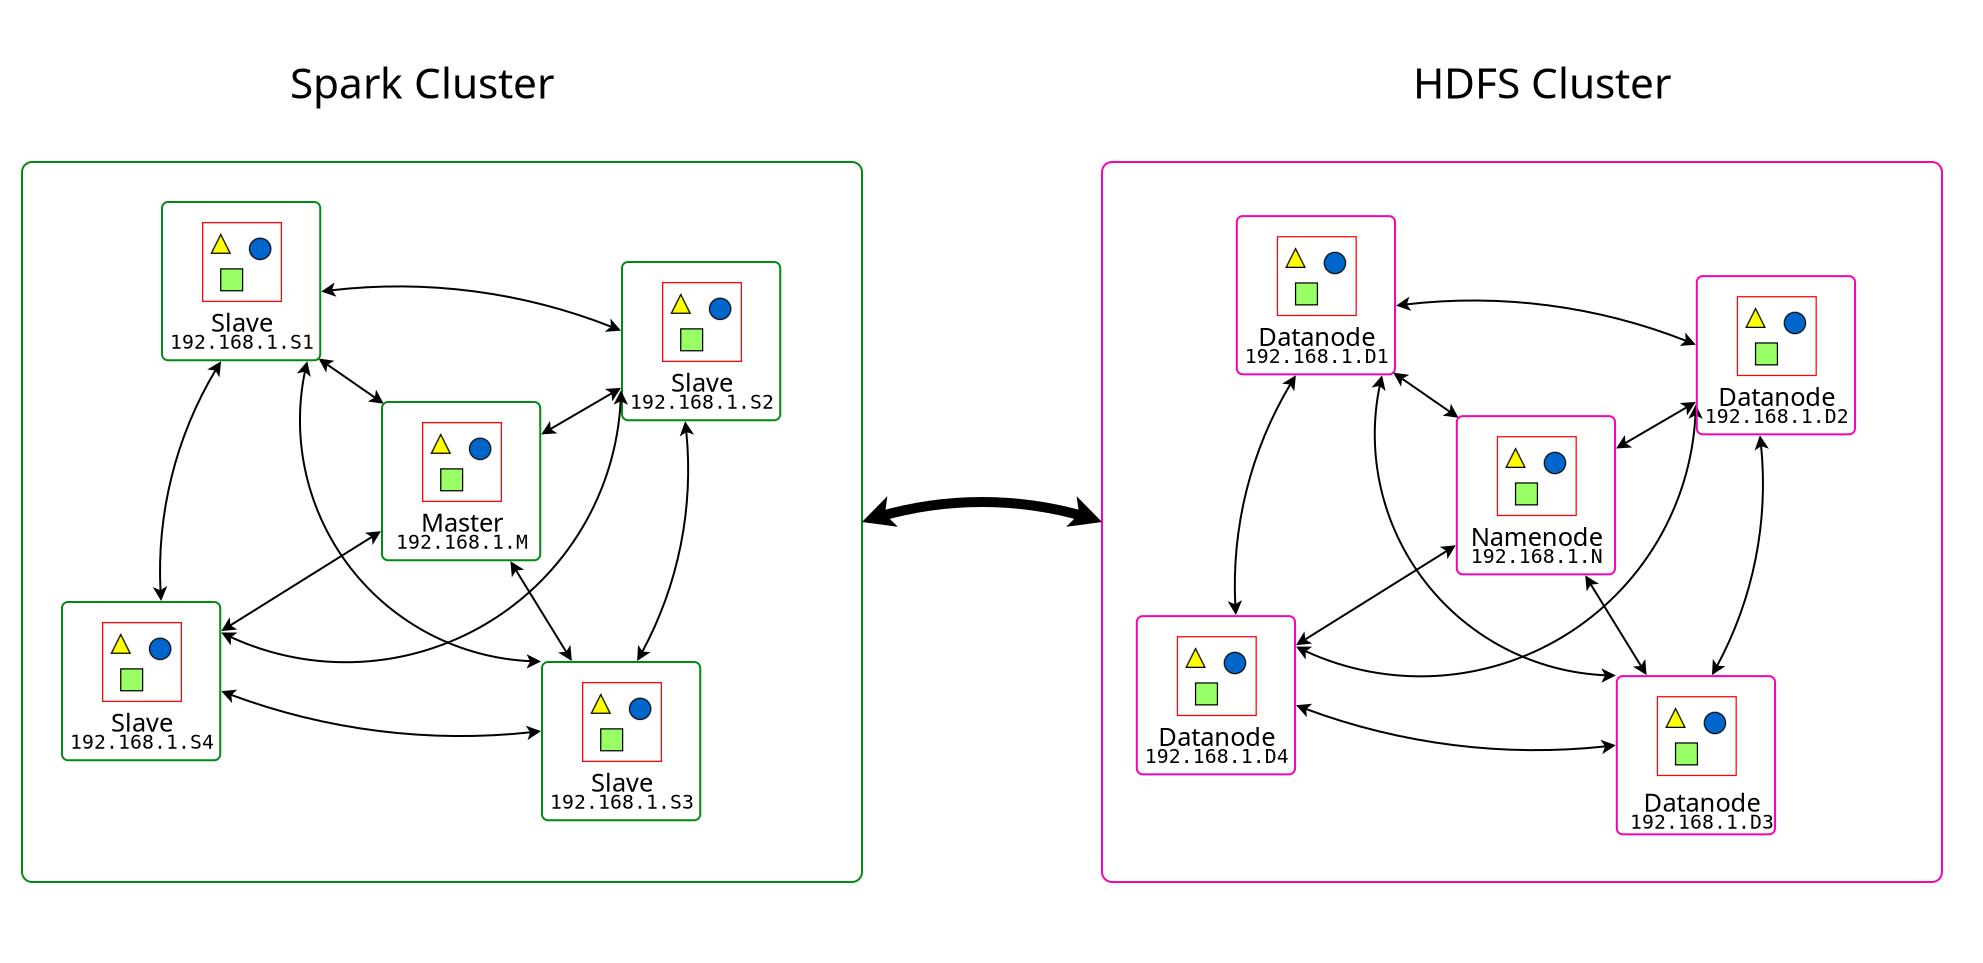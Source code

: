 <?xml version="1.0" encoding="UTF-8"?>
<dia:diagram xmlns:dia="http://www.lysator.liu.se/~alla/dia/">
  <dia:layer name="Background" visible="true" active="true">
    <dia:object type="Standard - Box" version="0" id="O0">
      <dia:attribute name="obj_pos">
        <dia:point val="-51,-6"/>
      </dia:attribute>
      <dia:attribute name="obj_bb">
        <dia:rectangle val="-51.05,-6.05;48.05,42.05"/>
      </dia:attribute>
      <dia:attribute name="elem_corner">
        <dia:point val="-51,-6"/>
      </dia:attribute>
      <dia:attribute name="elem_width">
        <dia:real val="99"/>
      </dia:attribute>
      <dia:attribute name="elem_height">
        <dia:real val="48"/>
      </dia:attribute>
      <dia:attribute name="border_width">
        <dia:real val="0.1"/>
      </dia:attribute>
      <dia:attribute name="border_color">
        <dia:color val="#ffffff"/>
      </dia:attribute>
      <dia:attribute name="show_background">
        <dia:boolean val="true"/>
      </dia:attribute>
    </dia:object>
    <dia:object type="Standard - Box" version="0" id="O1">
      <dia:attribute name="obj_pos">
        <dia:point val="4,2"/>
      </dia:attribute>
      <dia:attribute name="obj_bb">
        <dia:rectangle val="3.95,1.95;46.05,38.05"/>
      </dia:attribute>
      <dia:attribute name="elem_corner">
        <dia:point val="4,2"/>
      </dia:attribute>
      <dia:attribute name="elem_width">
        <dia:real val="42"/>
      </dia:attribute>
      <dia:attribute name="elem_height">
        <dia:real val="36"/>
      </dia:attribute>
      <dia:attribute name="border_width">
        <dia:real val="0.1"/>
      </dia:attribute>
      <dia:attribute name="border_color">
        <dia:color val="#f403b7"/>
      </dia:attribute>
      <dia:attribute name="show_background">
        <dia:boolean val="true"/>
      </dia:attribute>
      <dia:attribute name="corner_radius">
        <dia:real val="0.5"/>
      </dia:attribute>
    </dia:object>
    <dia:object type="Standard - Box" version="0" id="O2">
      <dia:attribute name="obj_pos">
        <dia:point val="-50,2"/>
      </dia:attribute>
      <dia:attribute name="obj_bb">
        <dia:rectangle val="-50.05,1.95;-7.95,38.05"/>
      </dia:attribute>
      <dia:attribute name="elem_corner">
        <dia:point val="-50,2"/>
      </dia:attribute>
      <dia:attribute name="elem_width">
        <dia:real val="42"/>
      </dia:attribute>
      <dia:attribute name="elem_height">
        <dia:real val="36"/>
      </dia:attribute>
      <dia:attribute name="border_width">
        <dia:real val="0.1"/>
      </dia:attribute>
      <dia:attribute name="border_color">
        <dia:color val="#008b11"/>
      </dia:attribute>
      <dia:attribute name="show_background">
        <dia:boolean val="true"/>
      </dia:attribute>
      <dia:attribute name="corner_radius">
        <dia:real val="0.5"/>
      </dia:attribute>
    </dia:object>
    <dia:object type="Standard - Box" version="0" id="O3">
      <dia:attribute name="obj_pos">
        <dia:point val="10.74,4.705"/>
      </dia:attribute>
      <dia:attribute name="obj_bb">
        <dia:rectangle val="10.69,4.655;18.702,12.667"/>
      </dia:attribute>
      <dia:attribute name="elem_corner">
        <dia:point val="10.74,4.705"/>
      </dia:attribute>
      <dia:attribute name="elem_width">
        <dia:real val="7.912"/>
      </dia:attribute>
      <dia:attribute name="elem_height">
        <dia:real val="7.912"/>
      </dia:attribute>
      <dia:attribute name="border_width">
        <dia:real val="0.1"/>
      </dia:attribute>
      <dia:attribute name="border_color">
        <dia:color val="#f403b7"/>
      </dia:attribute>
      <dia:attribute name="show_background">
        <dia:boolean val="false"/>
      </dia:attribute>
      <dia:attribute name="corner_radius">
        <dia:real val="0.3"/>
      </dia:attribute>
    </dia:object>
    <dia:object type="Standard - Image" version="0" id="O4">
      <dia:attribute name="obj_pos">
        <dia:point val="12.74,5.705"/>
      </dia:attribute>
      <dia:attribute name="obj_bb">
        <dia:rectangle val="12.69,5.655;16.79,9.755"/>
      </dia:attribute>
      <dia:attribute name="elem_corner">
        <dia:point val="12.74,5.705"/>
      </dia:attribute>
      <dia:attribute name="elem_width">
        <dia:real val="4"/>
      </dia:attribute>
      <dia:attribute name="elem_height">
        <dia:real val="4"/>
      </dia:attribute>
      <dia:attribute name="draw_border">
        <dia:boolean val="false"/>
      </dia:attribute>
      <dia:attribute name="keep_aspect">
        <dia:boolean val="true"/>
      </dia:attribute>
      <dia:attribute name="file">
        <dia:string>#/home/regis/projets/openclassrooms/dataarchitect/extras/fontawesome/Font-Awesome-SVG-PNG/black/svg/laptop.svg#</dia:string>
      </dia:attribute>
    </dia:object>
    <dia:object type="Standard - Text" version="1" id="O5">
      <dia:attribute name="obj_pos">
        <dia:point val="14.74,10.705"/>
      </dia:attribute>
      <dia:attribute name="obj_bb">
        <dia:rectangle val="11.91,9.994;17.57,11.416"/>
      </dia:attribute>
      <dia:attribute name="text">
        <dia:composite type="text">
          <dia:attribute name="string">
            <dia:string>#Datanode#</dia:string>
          </dia:attribute>
          <dia:attribute name="font">
            <dia:font family="Ubuntu" style="0" name="Courier"/>
          </dia:attribute>
          <dia:attribute name="height">
            <dia:real val="1.587"/>
          </dia:attribute>
          <dia:attribute name="pos">
            <dia:point val="14.74,11.176"/>
          </dia:attribute>
          <dia:attribute name="color">
            <dia:color val="#000000"/>
          </dia:attribute>
          <dia:attribute name="alignment">
            <dia:enum val="1"/>
          </dia:attribute>
        </dia:composite>
      </dia:attribute>
      <dia:attribute name="valign">
        <dia:enum val="2"/>
      </dia:attribute>
    </dia:object>
    <dia:object type="Standard - Text" version="1" id="O6">
      <dia:attribute name="obj_pos">
        <dia:point val="14.74,11.705"/>
      </dia:attribute>
      <dia:attribute name="obj_bb">
        <dia:rectangle val="11.17,11.13;18.31,12.28"/>
      </dia:attribute>
      <dia:attribute name="text">
        <dia:composite type="text">
          <dia:attribute name="string">
            <dia:string>#192.168.1.D1#</dia:string>
          </dia:attribute>
          <dia:attribute name="font">
            <dia:font family="DejaVu Sans Mono" style="0" name="Courier"/>
          </dia:attribute>
          <dia:attribute name="height">
            <dia:real val="1.235"/>
          </dia:attribute>
          <dia:attribute name="pos">
            <dia:point val="14.74,12.047"/>
          </dia:attribute>
          <dia:attribute name="color">
            <dia:color val="#000000"/>
          </dia:attribute>
          <dia:attribute name="alignment">
            <dia:enum val="1"/>
          </dia:attribute>
        </dia:composite>
      </dia:attribute>
      <dia:attribute name="valign">
        <dia:enum val="2"/>
      </dia:attribute>
    </dia:object>
    <dia:object type="Standard - Line" version="0" id="O7">
      <dia:attribute name="obj_pos">
        <dia:point val="21.828,14.793"/>
      </dia:attribute>
      <dia:attribute name="obj_bb">
        <dia:rectangle val="18.495,12.46;21.898,14.863"/>
      </dia:attribute>
      <dia:attribute name="conn_endpoints">
        <dia:point val="21.828,14.793"/>
        <dia:point val="18.564,12.529"/>
      </dia:attribute>
      <dia:attribute name="numcp">
        <dia:int val="1"/>
      </dia:attribute>
      <dia:attribute name="start_arrow">
        <dia:enum val="22"/>
      </dia:attribute>
      <dia:attribute name="start_arrow_length">
        <dia:real val="0.5"/>
      </dia:attribute>
      <dia:attribute name="start_arrow_width">
        <dia:real val="0.5"/>
      </dia:attribute>
      <dia:attribute name="end_arrow">
        <dia:enum val="22"/>
      </dia:attribute>
      <dia:attribute name="end_arrow_length">
        <dia:real val="0.5"/>
      </dia:attribute>
      <dia:attribute name="end_arrow_width">
        <dia:real val="0.5"/>
      </dia:attribute>
      <dia:connections>
        <dia:connection handle="0" to="O8" connection="0"/>
        <dia:connection handle="1" to="O3" connection="7"/>
      </dia:connections>
    </dia:object>
    <dia:object type="Standard - Box" version="0" id="O8">
      <dia:attribute name="obj_pos">
        <dia:point val="21.74,14.705"/>
      </dia:attribute>
      <dia:attribute name="obj_bb">
        <dia:rectangle val="21.69,14.655;29.702,22.667"/>
      </dia:attribute>
      <dia:attribute name="elem_corner">
        <dia:point val="21.74,14.705"/>
      </dia:attribute>
      <dia:attribute name="elem_width">
        <dia:real val="7.912"/>
      </dia:attribute>
      <dia:attribute name="elem_height">
        <dia:real val="7.912"/>
      </dia:attribute>
      <dia:attribute name="border_width">
        <dia:real val="0.1"/>
      </dia:attribute>
      <dia:attribute name="border_color">
        <dia:color val="#f403b7"/>
      </dia:attribute>
      <dia:attribute name="show_background">
        <dia:boolean val="false"/>
      </dia:attribute>
      <dia:attribute name="corner_radius">
        <dia:real val="0.3"/>
      </dia:attribute>
    </dia:object>
    <dia:object type="Standard - Text" version="1" id="O9">
      <dia:attribute name="obj_pos">
        <dia:point val="25.74,20.705"/>
      </dia:attribute>
      <dia:attribute name="obj_bb">
        <dia:rectangle val="22.576,19.994;28.904,21.416"/>
      </dia:attribute>
      <dia:attribute name="text">
        <dia:composite type="text">
          <dia:attribute name="string">
            <dia:string>#Namenode#</dia:string>
          </dia:attribute>
          <dia:attribute name="font">
            <dia:font family="Ubuntu" style="0" name="Courier"/>
          </dia:attribute>
          <dia:attribute name="height">
            <dia:real val="1.587"/>
          </dia:attribute>
          <dia:attribute name="pos">
            <dia:point val="25.74,21.176"/>
          </dia:attribute>
          <dia:attribute name="color">
            <dia:color val="#000000"/>
          </dia:attribute>
          <dia:attribute name="alignment">
            <dia:enum val="1"/>
          </dia:attribute>
        </dia:composite>
      </dia:attribute>
      <dia:attribute name="valign">
        <dia:enum val="2"/>
      </dia:attribute>
    </dia:object>
    <dia:object type="Standard - Image" version="0" id="O10">
      <dia:attribute name="obj_pos">
        <dia:point val="23.74,15.705"/>
      </dia:attribute>
      <dia:attribute name="obj_bb">
        <dia:rectangle val="23.69,15.655;27.79,19.755"/>
      </dia:attribute>
      <dia:attribute name="elem_corner">
        <dia:point val="23.74,15.705"/>
      </dia:attribute>
      <dia:attribute name="elem_width">
        <dia:real val="4"/>
      </dia:attribute>
      <dia:attribute name="elem_height">
        <dia:real val="4"/>
      </dia:attribute>
      <dia:attribute name="draw_border">
        <dia:boolean val="false"/>
      </dia:attribute>
      <dia:attribute name="keep_aspect">
        <dia:boolean val="true"/>
      </dia:attribute>
      <dia:attribute name="file">
        <dia:string>#/home/regis/projets/openclassrooms/dataarchitect/extras/fontawesome/Font-Awesome-SVG-PNG/black/svg/laptop.svg#</dia:string>
      </dia:attribute>
    </dia:object>
    <dia:object type="Standard - Text" version="1" id="O11">
      <dia:attribute name="obj_pos">
        <dia:point val="25.74,21.705"/>
      </dia:attribute>
      <dia:attribute name="obj_bb">
        <dia:rectangle val="22.468,21.13;29.012,22.28"/>
      </dia:attribute>
      <dia:attribute name="text">
        <dia:composite type="text">
          <dia:attribute name="string">
            <dia:string>#192.168.1.N#</dia:string>
          </dia:attribute>
          <dia:attribute name="font">
            <dia:font family="DejaVu Sans Mono" style="0" name="Courier"/>
          </dia:attribute>
          <dia:attribute name="height">
            <dia:real val="1.235"/>
          </dia:attribute>
          <dia:attribute name="pos">
            <dia:point val="25.74,22.047"/>
          </dia:attribute>
          <dia:attribute name="color">
            <dia:color val="#000000"/>
          </dia:attribute>
          <dia:attribute name="alignment">
            <dia:enum val="1"/>
          </dia:attribute>
        </dia:composite>
      </dia:attribute>
      <dia:attribute name="valign">
        <dia:enum val="2"/>
      </dia:attribute>
    </dia:object>
    <dia:object type="Standard - Box" version="0" id="O12">
      <dia:attribute name="obj_pos">
        <dia:point val="29.74,27.705"/>
      </dia:attribute>
      <dia:attribute name="obj_bb">
        <dia:rectangle val="29.69,27.655;37.702,35.667"/>
      </dia:attribute>
      <dia:attribute name="elem_corner">
        <dia:point val="29.74,27.705"/>
      </dia:attribute>
      <dia:attribute name="elem_width">
        <dia:real val="7.912"/>
      </dia:attribute>
      <dia:attribute name="elem_height">
        <dia:real val="7.912"/>
      </dia:attribute>
      <dia:attribute name="border_width">
        <dia:real val="0.1"/>
      </dia:attribute>
      <dia:attribute name="border_color">
        <dia:color val="#f403b7"/>
      </dia:attribute>
      <dia:attribute name="show_background">
        <dia:boolean val="false"/>
      </dia:attribute>
      <dia:attribute name="corner_radius">
        <dia:real val="0.3"/>
      </dia:attribute>
    </dia:object>
    <dia:object type="Standard - Image" version="0" id="O13">
      <dia:attribute name="obj_pos">
        <dia:point val="31.74,28.705"/>
      </dia:attribute>
      <dia:attribute name="obj_bb">
        <dia:rectangle val="31.69,28.655;35.79,32.755"/>
      </dia:attribute>
      <dia:attribute name="elem_corner">
        <dia:point val="31.74,28.705"/>
      </dia:attribute>
      <dia:attribute name="elem_width">
        <dia:real val="4"/>
      </dia:attribute>
      <dia:attribute name="elem_height">
        <dia:real val="4"/>
      </dia:attribute>
      <dia:attribute name="draw_border">
        <dia:boolean val="false"/>
      </dia:attribute>
      <dia:attribute name="keep_aspect">
        <dia:boolean val="true"/>
      </dia:attribute>
      <dia:attribute name="file">
        <dia:string>#/home/regis/projets/openclassrooms/dataarchitect/extras/fontawesome/Font-Awesome-SVG-PNG/black/svg/laptop.svg#</dia:string>
      </dia:attribute>
    </dia:object>
    <dia:object type="Standard - Text" version="1" id="O14">
      <dia:attribute name="obj_pos">
        <dia:point val="34,34"/>
      </dia:attribute>
      <dia:attribute name="obj_bb">
        <dia:rectangle val="31.17,33.289;36.83,34.711"/>
      </dia:attribute>
      <dia:attribute name="text">
        <dia:composite type="text">
          <dia:attribute name="string">
            <dia:string>#Datanode#</dia:string>
          </dia:attribute>
          <dia:attribute name="font">
            <dia:font family="Ubuntu" style="0" name="Courier"/>
          </dia:attribute>
          <dia:attribute name="height">
            <dia:real val="1.587"/>
          </dia:attribute>
          <dia:attribute name="pos">
            <dia:point val="34,34.471"/>
          </dia:attribute>
          <dia:attribute name="color">
            <dia:color val="#000000"/>
          </dia:attribute>
          <dia:attribute name="alignment">
            <dia:enum val="1"/>
          </dia:attribute>
        </dia:composite>
      </dia:attribute>
      <dia:attribute name="valign">
        <dia:enum val="2"/>
      </dia:attribute>
    </dia:object>
    <dia:object type="Standard - Text" version="1" id="O15">
      <dia:attribute name="obj_pos">
        <dia:point val="34,35"/>
      </dia:attribute>
      <dia:attribute name="obj_bb">
        <dia:rectangle val="30.43,34.425;37.57,35.575"/>
      </dia:attribute>
      <dia:attribute name="text">
        <dia:composite type="text">
          <dia:attribute name="string">
            <dia:string>#192.168.1.D3#</dia:string>
          </dia:attribute>
          <dia:attribute name="font">
            <dia:font family="DejaVu Sans Mono" style="0" name="Courier"/>
          </dia:attribute>
          <dia:attribute name="height">
            <dia:real val="1.235"/>
          </dia:attribute>
          <dia:attribute name="pos">
            <dia:point val="34,35.343"/>
          </dia:attribute>
          <dia:attribute name="color">
            <dia:color val="#000000"/>
          </dia:attribute>
          <dia:attribute name="alignment">
            <dia:enum val="1"/>
          </dia:attribute>
        </dia:composite>
      </dia:attribute>
      <dia:attribute name="valign">
        <dia:enum val="2"/>
      </dia:attribute>
    </dia:object>
    <dia:object type="Standard - Box" version="0" id="O16">
      <dia:attribute name="obj_pos">
        <dia:point val="5.74,24.705"/>
      </dia:attribute>
      <dia:attribute name="obj_bb">
        <dia:rectangle val="5.69,24.655;13.702,32.667"/>
      </dia:attribute>
      <dia:attribute name="elem_corner">
        <dia:point val="5.74,24.705"/>
      </dia:attribute>
      <dia:attribute name="elem_width">
        <dia:real val="7.912"/>
      </dia:attribute>
      <dia:attribute name="elem_height">
        <dia:real val="7.912"/>
      </dia:attribute>
      <dia:attribute name="border_width">
        <dia:real val="0.1"/>
      </dia:attribute>
      <dia:attribute name="border_color">
        <dia:color val="#f403b7"/>
      </dia:attribute>
      <dia:attribute name="show_background">
        <dia:boolean val="false"/>
      </dia:attribute>
      <dia:attribute name="corner_radius">
        <dia:real val="0.3"/>
      </dia:attribute>
    </dia:object>
    <dia:object type="Standard - Image" version="0" id="O17">
      <dia:attribute name="obj_pos">
        <dia:point val="7.74,25.705"/>
      </dia:attribute>
      <dia:attribute name="obj_bb">
        <dia:rectangle val="7.69,25.655;11.79,29.755"/>
      </dia:attribute>
      <dia:attribute name="elem_corner">
        <dia:point val="7.74,25.705"/>
      </dia:attribute>
      <dia:attribute name="elem_width">
        <dia:real val="4"/>
      </dia:attribute>
      <dia:attribute name="elem_height">
        <dia:real val="4"/>
      </dia:attribute>
      <dia:attribute name="draw_border">
        <dia:boolean val="false"/>
      </dia:attribute>
      <dia:attribute name="keep_aspect">
        <dia:boolean val="true"/>
      </dia:attribute>
      <dia:attribute name="file">
        <dia:string>#/home/regis/projets/openclassrooms/dataarchitect/extras/fontawesome/Font-Awesome-SVG-PNG/black/svg/laptop.svg#</dia:string>
      </dia:attribute>
    </dia:object>
    <dia:object type="Standard - Text" version="1" id="O18">
      <dia:attribute name="obj_pos">
        <dia:point val="9.74,30.705"/>
      </dia:attribute>
      <dia:attribute name="obj_bb">
        <dia:rectangle val="6.91,29.994;12.57,31.416"/>
      </dia:attribute>
      <dia:attribute name="text">
        <dia:composite type="text">
          <dia:attribute name="string">
            <dia:string>#Datanode#</dia:string>
          </dia:attribute>
          <dia:attribute name="font">
            <dia:font family="Ubuntu" style="0" name="Courier"/>
          </dia:attribute>
          <dia:attribute name="height">
            <dia:real val="1.587"/>
          </dia:attribute>
          <dia:attribute name="pos">
            <dia:point val="9.74,31.176"/>
          </dia:attribute>
          <dia:attribute name="color">
            <dia:color val="#000000"/>
          </dia:attribute>
          <dia:attribute name="alignment">
            <dia:enum val="1"/>
          </dia:attribute>
        </dia:composite>
      </dia:attribute>
      <dia:attribute name="valign">
        <dia:enum val="2"/>
      </dia:attribute>
    </dia:object>
    <dia:object type="Standard - Text" version="1" id="O19">
      <dia:attribute name="obj_pos">
        <dia:point val="9.74,31.705"/>
      </dia:attribute>
      <dia:attribute name="obj_bb">
        <dia:rectangle val="6.17,31.13;13.31,32.28"/>
      </dia:attribute>
      <dia:attribute name="text">
        <dia:composite type="text">
          <dia:attribute name="string">
            <dia:string>#192.168.1.D4#</dia:string>
          </dia:attribute>
          <dia:attribute name="font">
            <dia:font family="DejaVu Sans Mono" style="0" name="Courier"/>
          </dia:attribute>
          <dia:attribute name="height">
            <dia:real val="1.235"/>
          </dia:attribute>
          <dia:attribute name="pos">
            <dia:point val="9.74,32.047"/>
          </dia:attribute>
          <dia:attribute name="color">
            <dia:color val="#000000"/>
          </dia:attribute>
          <dia:attribute name="alignment">
            <dia:enum val="1"/>
          </dia:attribute>
        </dia:composite>
      </dia:attribute>
      <dia:attribute name="valign">
        <dia:enum val="2"/>
      </dia:attribute>
    </dia:object>
    <dia:object type="Standard - Line" version="0" id="O20">
      <dia:attribute name="obj_pos">
        <dia:point val="29.702,16.325"/>
      </dia:attribute>
      <dia:attribute name="obj_bb">
        <dia:rectangle val="29.633,13.929;33.759,16.393"/>
      </dia:attribute>
      <dia:attribute name="conn_endpoints">
        <dia:point val="29.702,16.325"/>
        <dia:point val="33.691,13.998"/>
      </dia:attribute>
      <dia:attribute name="numcp">
        <dia:int val="1"/>
      </dia:attribute>
      <dia:attribute name="start_arrow">
        <dia:enum val="22"/>
      </dia:attribute>
      <dia:attribute name="start_arrow_length">
        <dia:real val="0.5"/>
      </dia:attribute>
      <dia:attribute name="start_arrow_width">
        <dia:real val="0.5"/>
      </dia:attribute>
      <dia:attribute name="end_arrow">
        <dia:enum val="22"/>
      </dia:attribute>
      <dia:attribute name="end_arrow_length">
        <dia:real val="0.5"/>
      </dia:attribute>
      <dia:attribute name="end_arrow_width">
        <dia:real val="0.5"/>
      </dia:attribute>
    </dia:object>
    <dia:object type="Standard - Line" version="0" id="O21">
      <dia:attribute name="obj_pos">
        <dia:point val="28.161,22.667"/>
      </dia:attribute>
      <dia:attribute name="obj_bb">
        <dia:rectangle val="28.093,22.598;31.299,27.724"/>
      </dia:attribute>
      <dia:attribute name="conn_endpoints">
        <dia:point val="28.161,22.667"/>
        <dia:point val="31.231,27.655"/>
      </dia:attribute>
      <dia:attribute name="numcp">
        <dia:int val="1"/>
      </dia:attribute>
      <dia:attribute name="start_arrow">
        <dia:enum val="22"/>
      </dia:attribute>
      <dia:attribute name="start_arrow_length">
        <dia:real val="0.5"/>
      </dia:attribute>
      <dia:attribute name="start_arrow_width">
        <dia:real val="0.5"/>
      </dia:attribute>
      <dia:attribute name="end_arrow">
        <dia:enum val="22"/>
      </dia:attribute>
      <dia:attribute name="end_arrow_length">
        <dia:real val="0.5"/>
      </dia:attribute>
      <dia:attribute name="end_arrow_width">
        <dia:real val="0.5"/>
      </dia:attribute>
    </dia:object>
    <dia:object type="Standard - Line" version="0" id="O22">
      <dia:attribute name="obj_pos">
        <dia:point val="21.69,21.165"/>
      </dia:attribute>
      <dia:attribute name="obj_bb">
        <dia:rectangle val="13.633,21.096;21.759,26.226"/>
      </dia:attribute>
      <dia:attribute name="conn_endpoints">
        <dia:point val="21.69,21.165"/>
        <dia:point val="13.702,26.157"/>
      </dia:attribute>
      <dia:attribute name="numcp">
        <dia:int val="1"/>
      </dia:attribute>
      <dia:attribute name="start_arrow">
        <dia:enum val="22"/>
      </dia:attribute>
      <dia:attribute name="start_arrow_length">
        <dia:real val="0.5"/>
      </dia:attribute>
      <dia:attribute name="start_arrow_width">
        <dia:real val="0.5"/>
      </dia:attribute>
      <dia:attribute name="end_arrow">
        <dia:enum val="22"/>
      </dia:attribute>
      <dia:attribute name="end_arrow_length">
        <dia:real val="0.5"/>
      </dia:attribute>
      <dia:attribute name="end_arrow_width">
        <dia:real val="0.5"/>
      </dia:attribute>
    </dia:object>
    <dia:object type="Standard - Arc" version="0" id="O23">
      <dia:attribute name="obj_pos">
        <dia:point val="14.696,8.661"/>
      </dia:attribute>
      <dia:attribute name="obj_bb">
        <dia:rectangle val="9.372,8.6;14.757,28.722"/>
      </dia:attribute>
      <dia:attribute name="conn_endpoints">
        <dia:point val="14.696,8.661"/>
        <dia:point val="9.696,28.661"/>
      </dia:attribute>
      <dia:attribute name="curve_distance">
        <dia:real val="1"/>
      </dia:attribute>
      <dia:attribute name="start_arrow">
        <dia:enum val="22"/>
      </dia:attribute>
      <dia:attribute name="start_arrow_length">
        <dia:real val="0.5"/>
      </dia:attribute>
      <dia:attribute name="start_arrow_width">
        <dia:real val="0.5"/>
      </dia:attribute>
      <dia:attribute name="end_arrow">
        <dia:enum val="22"/>
      </dia:attribute>
      <dia:attribute name="end_arrow_length">
        <dia:real val="0.5"/>
      </dia:attribute>
      <dia:attribute name="end_arrow_width">
        <dia:real val="0.5"/>
      </dia:attribute>
      <dia:connections>
        <dia:connection handle="0" to="O3" connection="8"/>
        <dia:connection handle="1" to="O16" connection="8"/>
      </dia:connections>
    </dia:object>
    <dia:object type="Standard - Arc" version="0" id="O24">
      <dia:attribute name="obj_pos">
        <dia:point val="9.696,28.661"/>
      </dia:attribute>
      <dia:attribute name="obj_bb">
        <dia:rectangle val="9.64,28.521;33.752,32.052"/>
      </dia:attribute>
      <dia:attribute name="conn_endpoints">
        <dia:point val="9.696,28.661"/>
        <dia:point val="33.696,31.661"/>
      </dia:attribute>
      <dia:attribute name="curve_distance">
        <dia:real val="1"/>
      </dia:attribute>
      <dia:attribute name="start_arrow">
        <dia:enum val="22"/>
      </dia:attribute>
      <dia:attribute name="start_arrow_length">
        <dia:real val="0.5"/>
      </dia:attribute>
      <dia:attribute name="start_arrow_width">
        <dia:real val="0.5"/>
      </dia:attribute>
      <dia:attribute name="end_arrow">
        <dia:enum val="22"/>
      </dia:attribute>
      <dia:attribute name="end_arrow_length">
        <dia:real val="0.5"/>
      </dia:attribute>
      <dia:attribute name="end_arrow_width">
        <dia:real val="0.5"/>
      </dia:attribute>
      <dia:connections>
        <dia:connection handle="0" to="O16" connection="8"/>
        <dia:connection handle="1" to="O12" connection="8"/>
      </dia:connections>
    </dia:object>
    <dia:object type="Standard - Arc" version="0" id="O25">
      <dia:attribute name="obj_pos">
        <dia:point val="33.696,31.661"/>
      </dia:attribute>
      <dia:attribute name="obj_bb">
        <dia:rectangle val="33.629,11.602;38.056,31.72"/>
      </dia:attribute>
      <dia:attribute name="conn_endpoints">
        <dia:point val="33.696,31.661"/>
        <dia:point val="37.696,11.661"/>
      </dia:attribute>
      <dia:attribute name="curve_distance">
        <dia:real val="1"/>
      </dia:attribute>
      <dia:attribute name="start_arrow">
        <dia:enum val="22"/>
      </dia:attribute>
      <dia:attribute name="start_arrow_length">
        <dia:real val="0.5"/>
      </dia:attribute>
      <dia:attribute name="start_arrow_width">
        <dia:real val="0.5"/>
      </dia:attribute>
      <dia:attribute name="end_arrow">
        <dia:enum val="22"/>
      </dia:attribute>
      <dia:attribute name="end_arrow_length">
        <dia:real val="0.5"/>
      </dia:attribute>
      <dia:attribute name="end_arrow_width">
        <dia:real val="0.5"/>
      </dia:attribute>
      <dia:connections>
        <dia:connection handle="0" to="O12" connection="8"/>
        <dia:connection handle="1" to="O62" connection="8"/>
      </dia:connections>
    </dia:object>
    <dia:object type="Standard - Arc" version="0" id="O26">
      <dia:attribute name="obj_pos">
        <dia:point val="37.696,11.661"/>
      </dia:attribute>
      <dia:attribute name="obj_bb">
        <dia:rectangle val="14.64,8.269;37.752,11.791"/>
      </dia:attribute>
      <dia:attribute name="conn_endpoints">
        <dia:point val="37.696,11.661"/>
        <dia:point val="14.696,8.661"/>
      </dia:attribute>
      <dia:attribute name="curve_distance">
        <dia:real val="1"/>
      </dia:attribute>
      <dia:attribute name="start_arrow">
        <dia:enum val="22"/>
      </dia:attribute>
      <dia:attribute name="start_arrow_length">
        <dia:real val="0.5"/>
      </dia:attribute>
      <dia:attribute name="start_arrow_width">
        <dia:real val="0.5"/>
      </dia:attribute>
      <dia:attribute name="end_arrow">
        <dia:enum val="22"/>
      </dia:attribute>
      <dia:attribute name="end_arrow_length">
        <dia:real val="0.5"/>
      </dia:attribute>
      <dia:attribute name="end_arrow_width">
        <dia:real val="0.5"/>
      </dia:attribute>
      <dia:connections>
        <dia:connection handle="0" to="O62" connection="8"/>
        <dia:connection handle="1" to="O3" connection="8"/>
      </dia:connections>
    </dia:object>
    <dia:object type="Standard - Arc" version="0" id="O27">
      <dia:attribute name="obj_pos">
        <dia:point val="9.696,28.661"/>
      </dia:attribute>
      <dia:attribute name="obj_bb">
        <dia:rectangle val="9.627,11.592;37.852,29.236"/>
      </dia:attribute>
      <dia:attribute name="conn_endpoints">
        <dia:point val="9.696,28.661"/>
        <dia:point val="37.696,11.661"/>
      </dia:attribute>
      <dia:attribute name="curve_distance">
        <dia:real val="6.502"/>
      </dia:attribute>
      <dia:attribute name="start_arrow">
        <dia:enum val="22"/>
      </dia:attribute>
      <dia:attribute name="start_arrow_length">
        <dia:real val="0.5"/>
      </dia:attribute>
      <dia:attribute name="start_arrow_width">
        <dia:real val="0.5"/>
      </dia:attribute>
      <dia:attribute name="end_arrow">
        <dia:enum val="22"/>
      </dia:attribute>
      <dia:attribute name="end_arrow_length">
        <dia:real val="0.5"/>
      </dia:attribute>
      <dia:attribute name="end_arrow_width">
        <dia:real val="0.5"/>
      </dia:attribute>
      <dia:connections>
        <dia:connection handle="0" to="O16" connection="8"/>
        <dia:connection handle="1" to="O62" connection="8"/>
      </dia:connections>
    </dia:object>
    <dia:object type="Standard - Arc" version="0" id="O28">
      <dia:attribute name="obj_pos">
        <dia:point val="14.696,8.661"/>
      </dia:attribute>
      <dia:attribute name="obj_bb">
        <dia:rectangle val="14.373,8.591;33.767,31.838"/>
      </dia:attribute>
      <dia:attribute name="conn_endpoints">
        <dia:point val="14.696,8.661"/>
        <dia:point val="33.696,31.661"/>
      </dia:attribute>
      <dia:attribute name="curve_distance">
        <dia:real val="4.922"/>
      </dia:attribute>
      <dia:attribute name="start_arrow">
        <dia:enum val="22"/>
      </dia:attribute>
      <dia:attribute name="start_arrow_length">
        <dia:real val="0.5"/>
      </dia:attribute>
      <dia:attribute name="start_arrow_width">
        <dia:real val="0.5"/>
      </dia:attribute>
      <dia:attribute name="end_arrow">
        <dia:enum val="22"/>
      </dia:attribute>
      <dia:attribute name="end_arrow_length">
        <dia:real val="0.5"/>
      </dia:attribute>
      <dia:attribute name="end_arrow_width">
        <dia:real val="0.5"/>
      </dia:attribute>
      <dia:connections>
        <dia:connection handle="0" to="O3" connection="8"/>
        <dia:connection handle="1" to="O12" connection="8"/>
      </dia:connections>
    </dia:object>
    <dia:object type="Standard - Line" version="0" id="O29">
      <dia:attribute name="obj_pos">
        <dia:point val="-31.912,14.088"/>
      </dia:attribute>
      <dia:attribute name="obj_bb">
        <dia:rectangle val="-35.245,11.755;-31.843,14.158"/>
      </dia:attribute>
      <dia:attribute name="conn_endpoints">
        <dia:point val="-31.912,14.088"/>
        <dia:point val="-35.176,11.824"/>
      </dia:attribute>
      <dia:attribute name="numcp">
        <dia:int val="1"/>
      </dia:attribute>
      <dia:attribute name="start_arrow">
        <dia:enum val="22"/>
      </dia:attribute>
      <dia:attribute name="start_arrow_length">
        <dia:real val="0.5"/>
      </dia:attribute>
      <dia:attribute name="start_arrow_width">
        <dia:real val="0.5"/>
      </dia:attribute>
      <dia:attribute name="end_arrow">
        <dia:enum val="22"/>
      </dia:attribute>
      <dia:attribute name="end_arrow_length">
        <dia:real val="0.5"/>
      </dia:attribute>
      <dia:attribute name="end_arrow_width">
        <dia:real val="0.5"/>
      </dia:attribute>
      <dia:connections>
        <dia:connection handle="0" to="O34" connection="0"/>
        <dia:connection handle="1" to="O30" connection="7"/>
      </dia:connections>
    </dia:object>
    <dia:group>
      <dia:object type="Standard - Box" version="0" id="O30">
        <dia:attribute name="obj_pos">
          <dia:point val="-43,4"/>
        </dia:attribute>
        <dia:attribute name="obj_bb">
          <dia:rectangle val="-43.05,3.95;-35.038,11.962"/>
        </dia:attribute>
        <dia:attribute name="elem_corner">
          <dia:point val="-43,4"/>
        </dia:attribute>
        <dia:attribute name="elem_width">
          <dia:real val="7.912"/>
        </dia:attribute>
        <dia:attribute name="elem_height">
          <dia:real val="7.912"/>
        </dia:attribute>
        <dia:attribute name="border_width">
          <dia:real val="0.1"/>
        </dia:attribute>
        <dia:attribute name="border_color">
          <dia:color val="#008b11"/>
        </dia:attribute>
        <dia:attribute name="show_background">
          <dia:boolean val="false"/>
        </dia:attribute>
        <dia:attribute name="corner_radius">
          <dia:real val="0.3"/>
        </dia:attribute>
      </dia:object>
      <dia:object type="Standard - Image" version="0" id="O31">
        <dia:attribute name="obj_pos">
          <dia:point val="-41,5"/>
        </dia:attribute>
        <dia:attribute name="obj_bb">
          <dia:rectangle val="-41.05,4.95;-36.95,9.05"/>
        </dia:attribute>
        <dia:attribute name="elem_corner">
          <dia:point val="-41,5"/>
        </dia:attribute>
        <dia:attribute name="elem_width">
          <dia:real val="4"/>
        </dia:attribute>
        <dia:attribute name="elem_height">
          <dia:real val="4"/>
        </dia:attribute>
        <dia:attribute name="draw_border">
          <dia:boolean val="false"/>
        </dia:attribute>
        <dia:attribute name="keep_aspect">
          <dia:boolean val="true"/>
        </dia:attribute>
        <dia:attribute name="file">
          <dia:string>#/home/regis/projets/openclassrooms/dataarchitect/extras/fontawesome/Font-Awesome-SVG-PNG/black/svg/laptop.svg#</dia:string>
        </dia:attribute>
      </dia:object>
      <dia:object type="Standard - Text" version="1" id="O32">
        <dia:attribute name="obj_pos">
          <dia:point val="-39,10"/>
        </dia:attribute>
        <dia:attribute name="obj_bb">
          <dia:rectangle val="-40.498,9.289;-37.502,10.711"/>
        </dia:attribute>
        <dia:attribute name="text">
          <dia:composite type="text">
            <dia:attribute name="string">
              <dia:string>#Slave#</dia:string>
            </dia:attribute>
            <dia:attribute name="font">
              <dia:font family="Ubuntu" style="0" name="Courier"/>
            </dia:attribute>
            <dia:attribute name="height">
              <dia:real val="1.587"/>
            </dia:attribute>
            <dia:attribute name="pos">
              <dia:point val="-39,10.471"/>
            </dia:attribute>
            <dia:attribute name="color">
              <dia:color val="#000000"/>
            </dia:attribute>
            <dia:attribute name="alignment">
              <dia:enum val="1"/>
            </dia:attribute>
          </dia:composite>
        </dia:attribute>
        <dia:attribute name="valign">
          <dia:enum val="2"/>
        </dia:attribute>
      </dia:object>
      <dia:object type="Standard - Text" version="1" id="O33">
        <dia:attribute name="obj_pos">
          <dia:point val="-39,11"/>
        </dia:attribute>
        <dia:attribute name="obj_bb">
          <dia:rectangle val="-42.57,10.425;-35.43,11.575"/>
        </dia:attribute>
        <dia:attribute name="text">
          <dia:composite type="text">
            <dia:attribute name="string">
              <dia:string>#192.168.1.S1#</dia:string>
            </dia:attribute>
            <dia:attribute name="font">
              <dia:font family="DejaVu Sans Mono" style="0" name="Courier"/>
            </dia:attribute>
            <dia:attribute name="height">
              <dia:real val="1.235"/>
            </dia:attribute>
            <dia:attribute name="pos">
              <dia:point val="-39,11.342"/>
            </dia:attribute>
            <dia:attribute name="color">
              <dia:color val="#000000"/>
            </dia:attribute>
            <dia:attribute name="alignment">
              <dia:enum val="1"/>
            </dia:attribute>
          </dia:composite>
        </dia:attribute>
        <dia:attribute name="valign">
          <dia:enum val="2"/>
        </dia:attribute>
      </dia:object>
    </dia:group>
    <dia:group>
      <dia:object type="Standard - Box" version="0" id="O34">
        <dia:attribute name="obj_pos">
          <dia:point val="-32,14"/>
        </dia:attribute>
        <dia:attribute name="obj_bb">
          <dia:rectangle val="-32.05,13.95;-24.038,21.962"/>
        </dia:attribute>
        <dia:attribute name="elem_corner">
          <dia:point val="-32,14"/>
        </dia:attribute>
        <dia:attribute name="elem_width">
          <dia:real val="7.912"/>
        </dia:attribute>
        <dia:attribute name="elem_height">
          <dia:real val="7.912"/>
        </dia:attribute>
        <dia:attribute name="border_width">
          <dia:real val="0.1"/>
        </dia:attribute>
        <dia:attribute name="border_color">
          <dia:color val="#008b11"/>
        </dia:attribute>
        <dia:attribute name="show_background">
          <dia:boolean val="false"/>
        </dia:attribute>
        <dia:attribute name="corner_radius">
          <dia:real val="0.3"/>
        </dia:attribute>
      </dia:object>
      <dia:object type="Standard - Text" version="1" id="O35">
        <dia:attribute name="obj_pos">
          <dia:point val="-28,20"/>
        </dia:attribute>
        <dia:attribute name="obj_bb">
          <dia:rectangle val="-30.016,19.289;-25.984,20.711"/>
        </dia:attribute>
        <dia:attribute name="text">
          <dia:composite type="text">
            <dia:attribute name="string">
              <dia:string>#Master#</dia:string>
            </dia:attribute>
            <dia:attribute name="font">
              <dia:font family="Ubuntu" style="0" name="Courier"/>
            </dia:attribute>
            <dia:attribute name="height">
              <dia:real val="1.587"/>
            </dia:attribute>
            <dia:attribute name="pos">
              <dia:point val="-28,20.471"/>
            </dia:attribute>
            <dia:attribute name="color">
              <dia:color val="#000000"/>
            </dia:attribute>
            <dia:attribute name="alignment">
              <dia:enum val="1"/>
            </dia:attribute>
          </dia:composite>
        </dia:attribute>
        <dia:attribute name="valign">
          <dia:enum val="2"/>
        </dia:attribute>
      </dia:object>
      <dia:object type="Standard - Image" version="0" id="O36">
        <dia:attribute name="obj_pos">
          <dia:point val="-30,15"/>
        </dia:attribute>
        <dia:attribute name="obj_bb">
          <dia:rectangle val="-30.05,14.95;-25.95,19.05"/>
        </dia:attribute>
        <dia:attribute name="elem_corner">
          <dia:point val="-30,15"/>
        </dia:attribute>
        <dia:attribute name="elem_width">
          <dia:real val="4"/>
        </dia:attribute>
        <dia:attribute name="elem_height">
          <dia:real val="4"/>
        </dia:attribute>
        <dia:attribute name="draw_border">
          <dia:boolean val="false"/>
        </dia:attribute>
        <dia:attribute name="keep_aspect">
          <dia:boolean val="true"/>
        </dia:attribute>
        <dia:attribute name="file">
          <dia:string>#/home/regis/projets/openclassrooms/dataarchitect/extras/fontawesome/Font-Awesome-SVG-PNG/black/svg/laptop.svg#</dia:string>
        </dia:attribute>
      </dia:object>
      <dia:object type="Standard - Text" version="1" id="O37">
        <dia:attribute name="obj_pos">
          <dia:point val="-28,21"/>
        </dia:attribute>
        <dia:attribute name="obj_bb">
          <dia:rectangle val="-31.273,20.425;-24.727,21.575"/>
        </dia:attribute>
        <dia:attribute name="text">
          <dia:composite type="text">
            <dia:attribute name="string">
              <dia:string>#192.168.1.M#</dia:string>
            </dia:attribute>
            <dia:attribute name="font">
              <dia:font family="DejaVu Sans Mono" style="0" name="Courier"/>
            </dia:attribute>
            <dia:attribute name="height">
              <dia:real val="1.235"/>
            </dia:attribute>
            <dia:attribute name="pos">
              <dia:point val="-28,21.343"/>
            </dia:attribute>
            <dia:attribute name="color">
              <dia:color val="#000000"/>
            </dia:attribute>
            <dia:attribute name="alignment">
              <dia:enum val="1"/>
            </dia:attribute>
          </dia:composite>
        </dia:attribute>
        <dia:attribute name="valign">
          <dia:enum val="2"/>
        </dia:attribute>
      </dia:object>
    </dia:group>
    <dia:group>
      <dia:object type="Standard - Box" version="0" id="O38">
        <dia:attribute name="obj_pos">
          <dia:point val="-24,27"/>
        </dia:attribute>
        <dia:attribute name="obj_bb">
          <dia:rectangle val="-24.05,26.95;-16.038,34.962"/>
        </dia:attribute>
        <dia:attribute name="elem_corner">
          <dia:point val="-24,27"/>
        </dia:attribute>
        <dia:attribute name="elem_width">
          <dia:real val="7.912"/>
        </dia:attribute>
        <dia:attribute name="elem_height">
          <dia:real val="7.912"/>
        </dia:attribute>
        <dia:attribute name="border_width">
          <dia:real val="0.1"/>
        </dia:attribute>
        <dia:attribute name="border_color">
          <dia:color val="#008b11"/>
        </dia:attribute>
        <dia:attribute name="show_background">
          <dia:boolean val="false"/>
        </dia:attribute>
        <dia:attribute name="corner_radius">
          <dia:real val="0.3"/>
        </dia:attribute>
      </dia:object>
      <dia:object type="Standard - Image" version="0" id="O39">
        <dia:attribute name="obj_pos">
          <dia:point val="-22,28"/>
        </dia:attribute>
        <dia:attribute name="obj_bb">
          <dia:rectangle val="-22.05,27.95;-17.95,32.05"/>
        </dia:attribute>
        <dia:attribute name="elem_corner">
          <dia:point val="-22,28"/>
        </dia:attribute>
        <dia:attribute name="elem_width">
          <dia:real val="4"/>
        </dia:attribute>
        <dia:attribute name="elem_height">
          <dia:real val="4"/>
        </dia:attribute>
        <dia:attribute name="draw_border">
          <dia:boolean val="false"/>
        </dia:attribute>
        <dia:attribute name="keep_aspect">
          <dia:boolean val="true"/>
        </dia:attribute>
        <dia:attribute name="file">
          <dia:string>#/home/regis/projets/openclassrooms/dataarchitect/extras/fontawesome/Font-Awesome-SVG-PNG/black/svg/laptop.svg#</dia:string>
        </dia:attribute>
      </dia:object>
      <dia:object type="Standard - Text" version="1" id="O40">
        <dia:attribute name="obj_pos">
          <dia:point val="-20,33"/>
        </dia:attribute>
        <dia:attribute name="obj_bb">
          <dia:rectangle val="-21.497,32.289;-18.503,33.711"/>
        </dia:attribute>
        <dia:attribute name="text">
          <dia:composite type="text">
            <dia:attribute name="string">
              <dia:string>#Slave#</dia:string>
            </dia:attribute>
            <dia:attribute name="font">
              <dia:font family="Ubuntu" style="0" name="Courier"/>
            </dia:attribute>
            <dia:attribute name="height">
              <dia:real val="1.587"/>
            </dia:attribute>
            <dia:attribute name="pos">
              <dia:point val="-20,33.471"/>
            </dia:attribute>
            <dia:attribute name="color">
              <dia:color val="#000000"/>
            </dia:attribute>
            <dia:attribute name="alignment">
              <dia:enum val="1"/>
            </dia:attribute>
          </dia:composite>
        </dia:attribute>
        <dia:attribute name="valign">
          <dia:enum val="2"/>
        </dia:attribute>
      </dia:object>
      <dia:object type="Standard - Text" version="1" id="O41">
        <dia:attribute name="obj_pos">
          <dia:point val="-20,34"/>
        </dia:attribute>
        <dia:attribute name="obj_bb">
          <dia:rectangle val="-23.57,33.425;-16.43,34.575"/>
        </dia:attribute>
        <dia:attribute name="text">
          <dia:composite type="text">
            <dia:attribute name="string">
              <dia:string>#192.168.1.S3#</dia:string>
            </dia:attribute>
            <dia:attribute name="font">
              <dia:font family="DejaVu Sans Mono" style="0" name="Courier"/>
            </dia:attribute>
            <dia:attribute name="height">
              <dia:real val="1.235"/>
            </dia:attribute>
            <dia:attribute name="pos">
              <dia:point val="-20,34.343"/>
            </dia:attribute>
            <dia:attribute name="color">
              <dia:color val="#000000"/>
            </dia:attribute>
            <dia:attribute name="alignment">
              <dia:enum val="1"/>
            </dia:attribute>
          </dia:composite>
        </dia:attribute>
        <dia:attribute name="valign">
          <dia:enum val="2"/>
        </dia:attribute>
      </dia:object>
    </dia:group>
    <dia:group>
      <dia:object type="Standard - Box" version="0" id="O42">
        <dia:attribute name="obj_pos">
          <dia:point val="-48,24"/>
        </dia:attribute>
        <dia:attribute name="obj_bb">
          <dia:rectangle val="-48.05,23.95;-40.038,31.962"/>
        </dia:attribute>
        <dia:attribute name="elem_corner">
          <dia:point val="-48,24"/>
        </dia:attribute>
        <dia:attribute name="elem_width">
          <dia:real val="7.912"/>
        </dia:attribute>
        <dia:attribute name="elem_height">
          <dia:real val="7.912"/>
        </dia:attribute>
        <dia:attribute name="border_width">
          <dia:real val="0.1"/>
        </dia:attribute>
        <dia:attribute name="border_color">
          <dia:color val="#008b11"/>
        </dia:attribute>
        <dia:attribute name="show_background">
          <dia:boolean val="false"/>
        </dia:attribute>
        <dia:attribute name="corner_radius">
          <dia:real val="0.3"/>
        </dia:attribute>
      </dia:object>
      <dia:object type="Standard - Image" version="0" id="O43">
        <dia:attribute name="obj_pos">
          <dia:point val="-46,25"/>
        </dia:attribute>
        <dia:attribute name="obj_bb">
          <dia:rectangle val="-46.05,24.95;-41.95,29.05"/>
        </dia:attribute>
        <dia:attribute name="elem_corner">
          <dia:point val="-46,25"/>
        </dia:attribute>
        <dia:attribute name="elem_width">
          <dia:real val="4"/>
        </dia:attribute>
        <dia:attribute name="elem_height">
          <dia:real val="4"/>
        </dia:attribute>
        <dia:attribute name="draw_border">
          <dia:boolean val="false"/>
        </dia:attribute>
        <dia:attribute name="keep_aspect">
          <dia:boolean val="true"/>
        </dia:attribute>
        <dia:attribute name="file">
          <dia:string>#/home/regis/projets/openclassrooms/dataarchitect/extras/fontawesome/Font-Awesome-SVG-PNG/black/svg/laptop.svg#</dia:string>
        </dia:attribute>
      </dia:object>
      <dia:object type="Standard - Text" version="1" id="O44">
        <dia:attribute name="obj_pos">
          <dia:point val="-44,30"/>
        </dia:attribute>
        <dia:attribute name="obj_bb">
          <dia:rectangle val="-45.498,29.289;-42.502,30.711"/>
        </dia:attribute>
        <dia:attribute name="text">
          <dia:composite type="text">
            <dia:attribute name="string">
              <dia:string>#Slave#</dia:string>
            </dia:attribute>
            <dia:attribute name="font">
              <dia:font family="Ubuntu" style="0" name="Courier"/>
            </dia:attribute>
            <dia:attribute name="height">
              <dia:real val="1.587"/>
            </dia:attribute>
            <dia:attribute name="pos">
              <dia:point val="-44,30.471"/>
            </dia:attribute>
            <dia:attribute name="color">
              <dia:color val="#000000"/>
            </dia:attribute>
            <dia:attribute name="alignment">
              <dia:enum val="1"/>
            </dia:attribute>
          </dia:composite>
        </dia:attribute>
        <dia:attribute name="valign">
          <dia:enum val="2"/>
        </dia:attribute>
      </dia:object>
      <dia:object type="Standard - Text" version="1" id="O45">
        <dia:attribute name="obj_pos">
          <dia:point val="-44,31"/>
        </dia:attribute>
        <dia:attribute name="obj_bb">
          <dia:rectangle val="-47.57,30.425;-40.43,31.575"/>
        </dia:attribute>
        <dia:attribute name="text">
          <dia:composite type="text">
            <dia:attribute name="string">
              <dia:string>#192.168.1.S4#</dia:string>
            </dia:attribute>
            <dia:attribute name="font">
              <dia:font family="DejaVu Sans Mono" style="0" name="Courier"/>
            </dia:attribute>
            <dia:attribute name="height">
              <dia:real val="1.235"/>
            </dia:attribute>
            <dia:attribute name="pos">
              <dia:point val="-44,31.343"/>
            </dia:attribute>
            <dia:attribute name="color">
              <dia:color val="#000000"/>
            </dia:attribute>
            <dia:attribute name="alignment">
              <dia:enum val="1"/>
            </dia:attribute>
          </dia:composite>
        </dia:attribute>
        <dia:attribute name="valign">
          <dia:enum val="2"/>
        </dia:attribute>
      </dia:object>
    </dia:group>
    <dia:group>
      <dia:object type="Standard - Box" version="0" id="O46">
        <dia:attribute name="obj_pos">
          <dia:point val="-20,7"/>
        </dia:attribute>
        <dia:attribute name="obj_bb">
          <dia:rectangle val="-20.05,6.95;-12.038,14.962"/>
        </dia:attribute>
        <dia:attribute name="elem_corner">
          <dia:point val="-20,7"/>
        </dia:attribute>
        <dia:attribute name="elem_width">
          <dia:real val="7.912"/>
        </dia:attribute>
        <dia:attribute name="elem_height">
          <dia:real val="7.912"/>
        </dia:attribute>
        <dia:attribute name="border_width">
          <dia:real val="0.1"/>
        </dia:attribute>
        <dia:attribute name="border_color">
          <dia:color val="#008b11"/>
        </dia:attribute>
        <dia:attribute name="show_background">
          <dia:boolean val="false"/>
        </dia:attribute>
        <dia:attribute name="corner_radius">
          <dia:real val="0.3"/>
        </dia:attribute>
      </dia:object>
      <dia:object type="Standard - Image" version="0" id="O47">
        <dia:attribute name="obj_pos">
          <dia:point val="-18,8"/>
        </dia:attribute>
        <dia:attribute name="obj_bb">
          <dia:rectangle val="-18.05,7.95;-13.95,12.05"/>
        </dia:attribute>
        <dia:attribute name="elem_corner">
          <dia:point val="-18,8"/>
        </dia:attribute>
        <dia:attribute name="elem_width">
          <dia:real val="4"/>
        </dia:attribute>
        <dia:attribute name="elem_height">
          <dia:real val="4"/>
        </dia:attribute>
        <dia:attribute name="draw_border">
          <dia:boolean val="false"/>
        </dia:attribute>
        <dia:attribute name="keep_aspect">
          <dia:boolean val="true"/>
        </dia:attribute>
        <dia:attribute name="file">
          <dia:string>#/home/regis/projets/openclassrooms/dataarchitect/extras/fontawesome/Font-Awesome-SVG-PNG/black/svg/laptop.svg#</dia:string>
        </dia:attribute>
      </dia:object>
      <dia:object type="Standard - Text" version="1" id="O48">
        <dia:attribute name="obj_pos">
          <dia:point val="-16,13"/>
        </dia:attribute>
        <dia:attribute name="obj_bb">
          <dia:rectangle val="-17.497,12.289;-14.502,13.711"/>
        </dia:attribute>
        <dia:attribute name="text">
          <dia:composite type="text">
            <dia:attribute name="string">
              <dia:string>#Slave#</dia:string>
            </dia:attribute>
            <dia:attribute name="font">
              <dia:font family="Ubuntu" style="0" name="Courier"/>
            </dia:attribute>
            <dia:attribute name="height">
              <dia:real val="1.587"/>
            </dia:attribute>
            <dia:attribute name="pos">
              <dia:point val="-16,13.471"/>
            </dia:attribute>
            <dia:attribute name="color">
              <dia:color val="#000000"/>
            </dia:attribute>
            <dia:attribute name="alignment">
              <dia:enum val="1"/>
            </dia:attribute>
          </dia:composite>
        </dia:attribute>
        <dia:attribute name="valign">
          <dia:enum val="2"/>
        </dia:attribute>
      </dia:object>
      <dia:object type="Standard - Text" version="1" id="O49">
        <dia:attribute name="obj_pos">
          <dia:point val="-16,14"/>
        </dia:attribute>
        <dia:attribute name="obj_bb">
          <dia:rectangle val="-19.57,13.425;-12.43,14.575"/>
        </dia:attribute>
        <dia:attribute name="text">
          <dia:composite type="text">
            <dia:attribute name="string">
              <dia:string>#192.168.1.S2#</dia:string>
            </dia:attribute>
            <dia:attribute name="font">
              <dia:font family="DejaVu Sans Mono" style="0" name="Courier"/>
            </dia:attribute>
            <dia:attribute name="height">
              <dia:real val="1.235"/>
            </dia:attribute>
            <dia:attribute name="pos">
              <dia:point val="-16,14.342"/>
            </dia:attribute>
            <dia:attribute name="color">
              <dia:color val="#000000"/>
            </dia:attribute>
            <dia:attribute name="alignment">
              <dia:enum val="1"/>
            </dia:attribute>
          </dia:composite>
        </dia:attribute>
        <dia:attribute name="valign">
          <dia:enum val="2"/>
        </dia:attribute>
      </dia:object>
    </dia:group>
    <dia:object type="Standard - Line" version="0" id="O50">
      <dia:attribute name="obj_pos">
        <dia:point val="-24.038,15.62"/>
      </dia:attribute>
      <dia:attribute name="obj_bb">
        <dia:rectangle val="-24.107,13.224;-19.981,15.688"/>
      </dia:attribute>
      <dia:attribute name="conn_endpoints">
        <dia:point val="-24.038,15.62"/>
        <dia:point val="-20.049,13.293"/>
      </dia:attribute>
      <dia:attribute name="numcp">
        <dia:int val="1"/>
      </dia:attribute>
      <dia:attribute name="start_arrow">
        <dia:enum val="22"/>
      </dia:attribute>
      <dia:attribute name="start_arrow_length">
        <dia:real val="0.5"/>
      </dia:attribute>
      <dia:attribute name="start_arrow_width">
        <dia:real val="0.5"/>
      </dia:attribute>
      <dia:attribute name="end_arrow">
        <dia:enum val="22"/>
      </dia:attribute>
      <dia:attribute name="end_arrow_length">
        <dia:real val="0.5"/>
      </dia:attribute>
      <dia:attribute name="end_arrow_width">
        <dia:real val="0.5"/>
      </dia:attribute>
    </dia:object>
    <dia:object type="Standard - Line" version="0" id="O51">
      <dia:attribute name="obj_pos">
        <dia:point val="-25.579,21.962"/>
      </dia:attribute>
      <dia:attribute name="obj_bb">
        <dia:rectangle val="-25.647,21.893;-22.441,27.019"/>
      </dia:attribute>
      <dia:attribute name="conn_endpoints">
        <dia:point val="-25.579,21.962"/>
        <dia:point val="-22.509,26.95"/>
      </dia:attribute>
      <dia:attribute name="numcp">
        <dia:int val="1"/>
      </dia:attribute>
      <dia:attribute name="start_arrow">
        <dia:enum val="22"/>
      </dia:attribute>
      <dia:attribute name="start_arrow_length">
        <dia:real val="0.5"/>
      </dia:attribute>
      <dia:attribute name="start_arrow_width">
        <dia:real val="0.5"/>
      </dia:attribute>
      <dia:attribute name="end_arrow">
        <dia:enum val="22"/>
      </dia:attribute>
      <dia:attribute name="end_arrow_length">
        <dia:real val="0.5"/>
      </dia:attribute>
      <dia:attribute name="end_arrow_width">
        <dia:real val="0.5"/>
      </dia:attribute>
    </dia:object>
    <dia:object type="Standard - Line" version="0" id="O52">
      <dia:attribute name="obj_pos">
        <dia:point val="-32.05,20.46"/>
      </dia:attribute>
      <dia:attribute name="obj_bb">
        <dia:rectangle val="-40.106,20.391;-31.981,25.521"/>
      </dia:attribute>
      <dia:attribute name="conn_endpoints">
        <dia:point val="-32.05,20.46"/>
        <dia:point val="-40.038,25.452"/>
      </dia:attribute>
      <dia:attribute name="numcp">
        <dia:int val="1"/>
      </dia:attribute>
      <dia:attribute name="start_arrow">
        <dia:enum val="22"/>
      </dia:attribute>
      <dia:attribute name="start_arrow_length">
        <dia:real val="0.5"/>
      </dia:attribute>
      <dia:attribute name="start_arrow_width">
        <dia:real val="0.5"/>
      </dia:attribute>
      <dia:attribute name="end_arrow">
        <dia:enum val="22"/>
      </dia:attribute>
      <dia:attribute name="end_arrow_length">
        <dia:real val="0.5"/>
      </dia:attribute>
      <dia:attribute name="end_arrow_width">
        <dia:real val="0.5"/>
      </dia:attribute>
    </dia:object>
    <dia:object type="Standard - Arc" version="0" id="O53">
      <dia:attribute name="obj_pos">
        <dia:point val="-39.044,7.956"/>
      </dia:attribute>
      <dia:attribute name="obj_bb">
        <dia:rectangle val="-44.368,7.895;-38.983,28.017"/>
      </dia:attribute>
      <dia:attribute name="conn_endpoints">
        <dia:point val="-39.044,7.956"/>
        <dia:point val="-44.044,27.956"/>
      </dia:attribute>
      <dia:attribute name="curve_distance">
        <dia:real val="1"/>
      </dia:attribute>
      <dia:attribute name="start_arrow">
        <dia:enum val="22"/>
      </dia:attribute>
      <dia:attribute name="start_arrow_length">
        <dia:real val="0.5"/>
      </dia:attribute>
      <dia:attribute name="start_arrow_width">
        <dia:real val="0.5"/>
      </dia:attribute>
      <dia:attribute name="end_arrow">
        <dia:enum val="22"/>
      </dia:attribute>
      <dia:attribute name="end_arrow_length">
        <dia:real val="0.5"/>
      </dia:attribute>
      <dia:attribute name="end_arrow_width">
        <dia:real val="0.5"/>
      </dia:attribute>
      <dia:connections>
        <dia:connection handle="0" to="O30" connection="8"/>
        <dia:connection handle="1" to="O42" connection="8"/>
      </dia:connections>
    </dia:object>
    <dia:object type="Standard - Arc" version="0" id="O54">
      <dia:attribute name="obj_pos">
        <dia:point val="-44.044,27.956"/>
      </dia:attribute>
      <dia:attribute name="obj_bb">
        <dia:rectangle val="-44.1,27.816;-19.988,31.347"/>
      </dia:attribute>
      <dia:attribute name="conn_endpoints">
        <dia:point val="-44.044,27.956"/>
        <dia:point val="-20.044,30.956"/>
      </dia:attribute>
      <dia:attribute name="curve_distance">
        <dia:real val="1"/>
      </dia:attribute>
      <dia:attribute name="start_arrow">
        <dia:enum val="22"/>
      </dia:attribute>
      <dia:attribute name="start_arrow_length">
        <dia:real val="0.5"/>
      </dia:attribute>
      <dia:attribute name="start_arrow_width">
        <dia:real val="0.5"/>
      </dia:attribute>
      <dia:attribute name="end_arrow">
        <dia:enum val="22"/>
      </dia:attribute>
      <dia:attribute name="end_arrow_length">
        <dia:real val="0.5"/>
      </dia:attribute>
      <dia:attribute name="end_arrow_width">
        <dia:real val="0.5"/>
      </dia:attribute>
      <dia:connections>
        <dia:connection handle="0" to="O42" connection="8"/>
        <dia:connection handle="1" to="O38" connection="8"/>
      </dia:connections>
    </dia:object>
    <dia:object type="Standard - Arc" version="0" id="O55">
      <dia:attribute name="obj_pos">
        <dia:point val="-20.044,30.956"/>
      </dia:attribute>
      <dia:attribute name="obj_bb">
        <dia:rectangle val="-20.111,10.897;-15.684,31.015"/>
      </dia:attribute>
      <dia:attribute name="conn_endpoints">
        <dia:point val="-20.044,30.956"/>
        <dia:point val="-16.044,10.956"/>
      </dia:attribute>
      <dia:attribute name="curve_distance">
        <dia:real val="1"/>
      </dia:attribute>
      <dia:attribute name="start_arrow">
        <dia:enum val="22"/>
      </dia:attribute>
      <dia:attribute name="start_arrow_length">
        <dia:real val="0.5"/>
      </dia:attribute>
      <dia:attribute name="start_arrow_width">
        <dia:real val="0.5"/>
      </dia:attribute>
      <dia:attribute name="end_arrow">
        <dia:enum val="22"/>
      </dia:attribute>
      <dia:attribute name="end_arrow_length">
        <dia:real val="0.5"/>
      </dia:attribute>
      <dia:attribute name="end_arrow_width">
        <dia:real val="0.5"/>
      </dia:attribute>
      <dia:connections>
        <dia:connection handle="0" to="O38" connection="8"/>
        <dia:connection handle="1" to="O46" connection="8"/>
      </dia:connections>
    </dia:object>
    <dia:object type="Standard - Arc" version="0" id="O56">
      <dia:attribute name="obj_pos">
        <dia:point val="-16.044,10.956"/>
      </dia:attribute>
      <dia:attribute name="obj_bb">
        <dia:rectangle val="-39.1,7.564;-15.988,11.086"/>
      </dia:attribute>
      <dia:attribute name="conn_endpoints">
        <dia:point val="-16.044,10.956"/>
        <dia:point val="-39.044,7.956"/>
      </dia:attribute>
      <dia:attribute name="curve_distance">
        <dia:real val="1"/>
      </dia:attribute>
      <dia:attribute name="start_arrow">
        <dia:enum val="22"/>
      </dia:attribute>
      <dia:attribute name="start_arrow_length">
        <dia:real val="0.5"/>
      </dia:attribute>
      <dia:attribute name="start_arrow_width">
        <dia:real val="0.5"/>
      </dia:attribute>
      <dia:attribute name="end_arrow">
        <dia:enum val="22"/>
      </dia:attribute>
      <dia:attribute name="end_arrow_length">
        <dia:real val="0.5"/>
      </dia:attribute>
      <dia:attribute name="end_arrow_width">
        <dia:real val="0.5"/>
      </dia:attribute>
      <dia:connections>
        <dia:connection handle="0" to="O46" connection="8"/>
        <dia:connection handle="1" to="O30" connection="8"/>
      </dia:connections>
    </dia:object>
    <dia:object type="Standard - Arc" version="0" id="O57">
      <dia:attribute name="obj_pos">
        <dia:point val="-44.044,27.956"/>
      </dia:attribute>
      <dia:attribute name="obj_bb">
        <dia:rectangle val="-44.113,10.887;-15.888,28.531"/>
      </dia:attribute>
      <dia:attribute name="conn_endpoints">
        <dia:point val="-44.044,27.956"/>
        <dia:point val="-16.044,10.956"/>
      </dia:attribute>
      <dia:attribute name="curve_distance">
        <dia:real val="6.502"/>
      </dia:attribute>
      <dia:attribute name="start_arrow">
        <dia:enum val="22"/>
      </dia:attribute>
      <dia:attribute name="start_arrow_length">
        <dia:real val="0.5"/>
      </dia:attribute>
      <dia:attribute name="start_arrow_width">
        <dia:real val="0.5"/>
      </dia:attribute>
      <dia:attribute name="end_arrow">
        <dia:enum val="22"/>
      </dia:attribute>
      <dia:attribute name="end_arrow_length">
        <dia:real val="0.5"/>
      </dia:attribute>
      <dia:attribute name="end_arrow_width">
        <dia:real val="0.5"/>
      </dia:attribute>
      <dia:connections>
        <dia:connection handle="0" to="O42" connection="8"/>
        <dia:connection handle="1" to="O46" connection="8"/>
      </dia:connections>
    </dia:object>
    <dia:object type="Standard - Arc" version="0" id="O58">
      <dia:attribute name="obj_pos">
        <dia:point val="-39.044,7.956"/>
      </dia:attribute>
      <dia:attribute name="obj_bb">
        <dia:rectangle val="-39.367,7.886;-19.974,31.133"/>
      </dia:attribute>
      <dia:attribute name="conn_endpoints">
        <dia:point val="-39.044,7.956"/>
        <dia:point val="-20.044,30.956"/>
      </dia:attribute>
      <dia:attribute name="curve_distance">
        <dia:real val="4.922"/>
      </dia:attribute>
      <dia:attribute name="start_arrow">
        <dia:enum val="22"/>
      </dia:attribute>
      <dia:attribute name="start_arrow_length">
        <dia:real val="0.5"/>
      </dia:attribute>
      <dia:attribute name="start_arrow_width">
        <dia:real val="0.5"/>
      </dia:attribute>
      <dia:attribute name="end_arrow">
        <dia:enum val="22"/>
      </dia:attribute>
      <dia:attribute name="end_arrow_length">
        <dia:real val="0.5"/>
      </dia:attribute>
      <dia:attribute name="end_arrow_width">
        <dia:real val="0.5"/>
      </dia:attribute>
      <dia:connections>
        <dia:connection handle="0" to="O30" connection="8"/>
        <dia:connection handle="1" to="O38" connection="8"/>
      </dia:connections>
    </dia:object>
    <dia:object type="Standard - Text" version="1" id="O59">
      <dia:attribute name="obj_pos">
        <dia:point val="-30,-2"/>
      </dia:attribute>
      <dia:attribute name="obj_bb">
        <dia:rectangle val="-36.388,-3.186;-23.613,-0.814"/>
      </dia:attribute>
      <dia:attribute name="text">
        <dia:composite type="text">
          <dia:attribute name="string">
            <dia:string>#Spark Cluster#</dia:string>
          </dia:attribute>
          <dia:attribute name="font">
            <dia:font family="Ubuntu" style="0" name="Courier"/>
          </dia:attribute>
          <dia:attribute name="height">
            <dia:real val="2.646"/>
          </dia:attribute>
          <dia:attribute name="pos">
            <dia:point val="-30,-1.214"/>
          </dia:attribute>
          <dia:attribute name="color">
            <dia:color val="#000000"/>
          </dia:attribute>
          <dia:attribute name="alignment">
            <dia:enum val="1"/>
          </dia:attribute>
        </dia:composite>
      </dia:attribute>
      <dia:attribute name="valign">
        <dia:enum val="2"/>
      </dia:attribute>
    </dia:object>
    <dia:object type="Standard - Text" version="1" id="O60">
      <dia:attribute name="obj_pos">
        <dia:point val="26,-2"/>
      </dia:attribute>
      <dia:attribute name="obj_bb">
        <dia:rectangle val="19.68,-3.186;32.32,-0.814"/>
      </dia:attribute>
      <dia:attribute name="text">
        <dia:composite type="text">
          <dia:attribute name="string">
            <dia:string>#HDFS Cluster#</dia:string>
          </dia:attribute>
          <dia:attribute name="font">
            <dia:font family="Ubuntu" style="0" name="Courier"/>
          </dia:attribute>
          <dia:attribute name="height">
            <dia:real val="2.646"/>
          </dia:attribute>
          <dia:attribute name="pos">
            <dia:point val="26,-1.214"/>
          </dia:attribute>
          <dia:attribute name="color">
            <dia:color val="#000000"/>
          </dia:attribute>
          <dia:attribute name="alignment">
            <dia:enum val="1"/>
          </dia:attribute>
        </dia:composite>
      </dia:attribute>
      <dia:attribute name="valign">
        <dia:enum val="2"/>
      </dia:attribute>
    </dia:object>
    <dia:object type="Standard - Arc" version="0" id="O61">
      <dia:attribute name="obj_pos">
        <dia:point val="4,20"/>
      </dia:attribute>
      <dia:attribute name="obj_bb">
        <dia:rectangle val="-8.25,18.71;4.25,20.25"/>
      </dia:attribute>
      <dia:attribute name="conn_endpoints">
        <dia:point val="4,20"/>
        <dia:point val="-8,20"/>
      </dia:attribute>
      <dia:attribute name="curve_distance">
        <dia:real val="1"/>
      </dia:attribute>
      <dia:attribute name="line_width">
        <dia:real val="0.5"/>
      </dia:attribute>
      <dia:attribute name="start_arrow">
        <dia:enum val="22"/>
      </dia:attribute>
      <dia:attribute name="start_arrow_length">
        <dia:real val="0.5"/>
      </dia:attribute>
      <dia:attribute name="start_arrow_width">
        <dia:real val="0.5"/>
      </dia:attribute>
      <dia:attribute name="end_arrow">
        <dia:enum val="22"/>
      </dia:attribute>
      <dia:attribute name="end_arrow_length">
        <dia:real val="0.5"/>
      </dia:attribute>
      <dia:attribute name="end_arrow_width">
        <dia:real val="0.5"/>
      </dia:attribute>
      <dia:connections>
        <dia:connection handle="0" to="O1" connection="3"/>
        <dia:connection handle="1" to="O2" connection="4"/>
      </dia:connections>
    </dia:object>
    <dia:group>
      <dia:object type="Standard - Box" version="0" id="O62">
        <dia:attribute name="obj_pos">
          <dia:point val="33.74,7.705"/>
        </dia:attribute>
        <dia:attribute name="obj_bb">
          <dia:rectangle val="33.69,7.655;41.702,15.667"/>
        </dia:attribute>
        <dia:attribute name="elem_corner">
          <dia:point val="33.74,7.705"/>
        </dia:attribute>
        <dia:attribute name="elem_width">
          <dia:real val="7.912"/>
        </dia:attribute>
        <dia:attribute name="elem_height">
          <dia:real val="7.912"/>
        </dia:attribute>
        <dia:attribute name="border_width">
          <dia:real val="0.1"/>
        </dia:attribute>
        <dia:attribute name="border_color">
          <dia:color val="#f403b7"/>
        </dia:attribute>
        <dia:attribute name="show_background">
          <dia:boolean val="false"/>
        </dia:attribute>
        <dia:attribute name="corner_radius">
          <dia:real val="0.3"/>
        </dia:attribute>
      </dia:object>
      <dia:object type="Standard - Image" version="0" id="O63">
        <dia:attribute name="obj_pos">
          <dia:point val="35.74,8.705"/>
        </dia:attribute>
        <dia:attribute name="obj_bb">
          <dia:rectangle val="35.69,8.655;39.79,12.755"/>
        </dia:attribute>
        <dia:attribute name="elem_corner">
          <dia:point val="35.74,8.705"/>
        </dia:attribute>
        <dia:attribute name="elem_width">
          <dia:real val="4"/>
        </dia:attribute>
        <dia:attribute name="elem_height">
          <dia:real val="4"/>
        </dia:attribute>
        <dia:attribute name="draw_border">
          <dia:boolean val="false"/>
        </dia:attribute>
        <dia:attribute name="keep_aspect">
          <dia:boolean val="true"/>
        </dia:attribute>
        <dia:attribute name="file">
          <dia:string>#/home/regis/projets/openclassrooms/dataarchitect/extras/fontawesome/Font-Awesome-SVG-PNG/black/svg/laptop.svg#</dia:string>
        </dia:attribute>
      </dia:object>
      <dia:object type="Standard - Text" version="1" id="O64">
        <dia:attribute name="obj_pos">
          <dia:point val="37.74,13.705"/>
        </dia:attribute>
        <dia:attribute name="obj_bb">
          <dia:rectangle val="34.91,12.994;40.57,14.416"/>
        </dia:attribute>
        <dia:attribute name="text">
          <dia:composite type="text">
            <dia:attribute name="string">
              <dia:string>#Datanode#</dia:string>
            </dia:attribute>
            <dia:attribute name="font">
              <dia:font family="Ubuntu" style="0" name="Courier"/>
            </dia:attribute>
            <dia:attribute name="height">
              <dia:real val="1.587"/>
            </dia:attribute>
            <dia:attribute name="pos">
              <dia:point val="37.74,14.176"/>
            </dia:attribute>
            <dia:attribute name="color">
              <dia:color val="#000000"/>
            </dia:attribute>
            <dia:attribute name="alignment">
              <dia:enum val="1"/>
            </dia:attribute>
          </dia:composite>
        </dia:attribute>
        <dia:attribute name="valign">
          <dia:enum val="2"/>
        </dia:attribute>
      </dia:object>
      <dia:object type="Standard - Text" version="1" id="O65">
        <dia:attribute name="obj_pos">
          <dia:point val="37.74,14.705"/>
        </dia:attribute>
        <dia:attribute name="obj_bb">
          <dia:rectangle val="34.17,14.13;41.31,15.28"/>
        </dia:attribute>
        <dia:attribute name="text">
          <dia:composite type="text">
            <dia:attribute name="string">
              <dia:string>#192.168.1.D2#</dia:string>
            </dia:attribute>
            <dia:attribute name="font">
              <dia:font family="DejaVu Sans Mono" style="0" name="Courier"/>
            </dia:attribute>
            <dia:attribute name="height">
              <dia:real val="1.235"/>
            </dia:attribute>
            <dia:attribute name="pos">
              <dia:point val="37.74,15.047"/>
            </dia:attribute>
            <dia:attribute name="color">
              <dia:color val="#000000"/>
            </dia:attribute>
            <dia:attribute name="alignment">
              <dia:enum val="1"/>
            </dia:attribute>
          </dia:composite>
        </dia:attribute>
        <dia:attribute name="valign">
          <dia:enum val="2"/>
        </dia:attribute>
      </dia:object>
    </dia:group>
  </dia:layer>
</dia:diagram>
